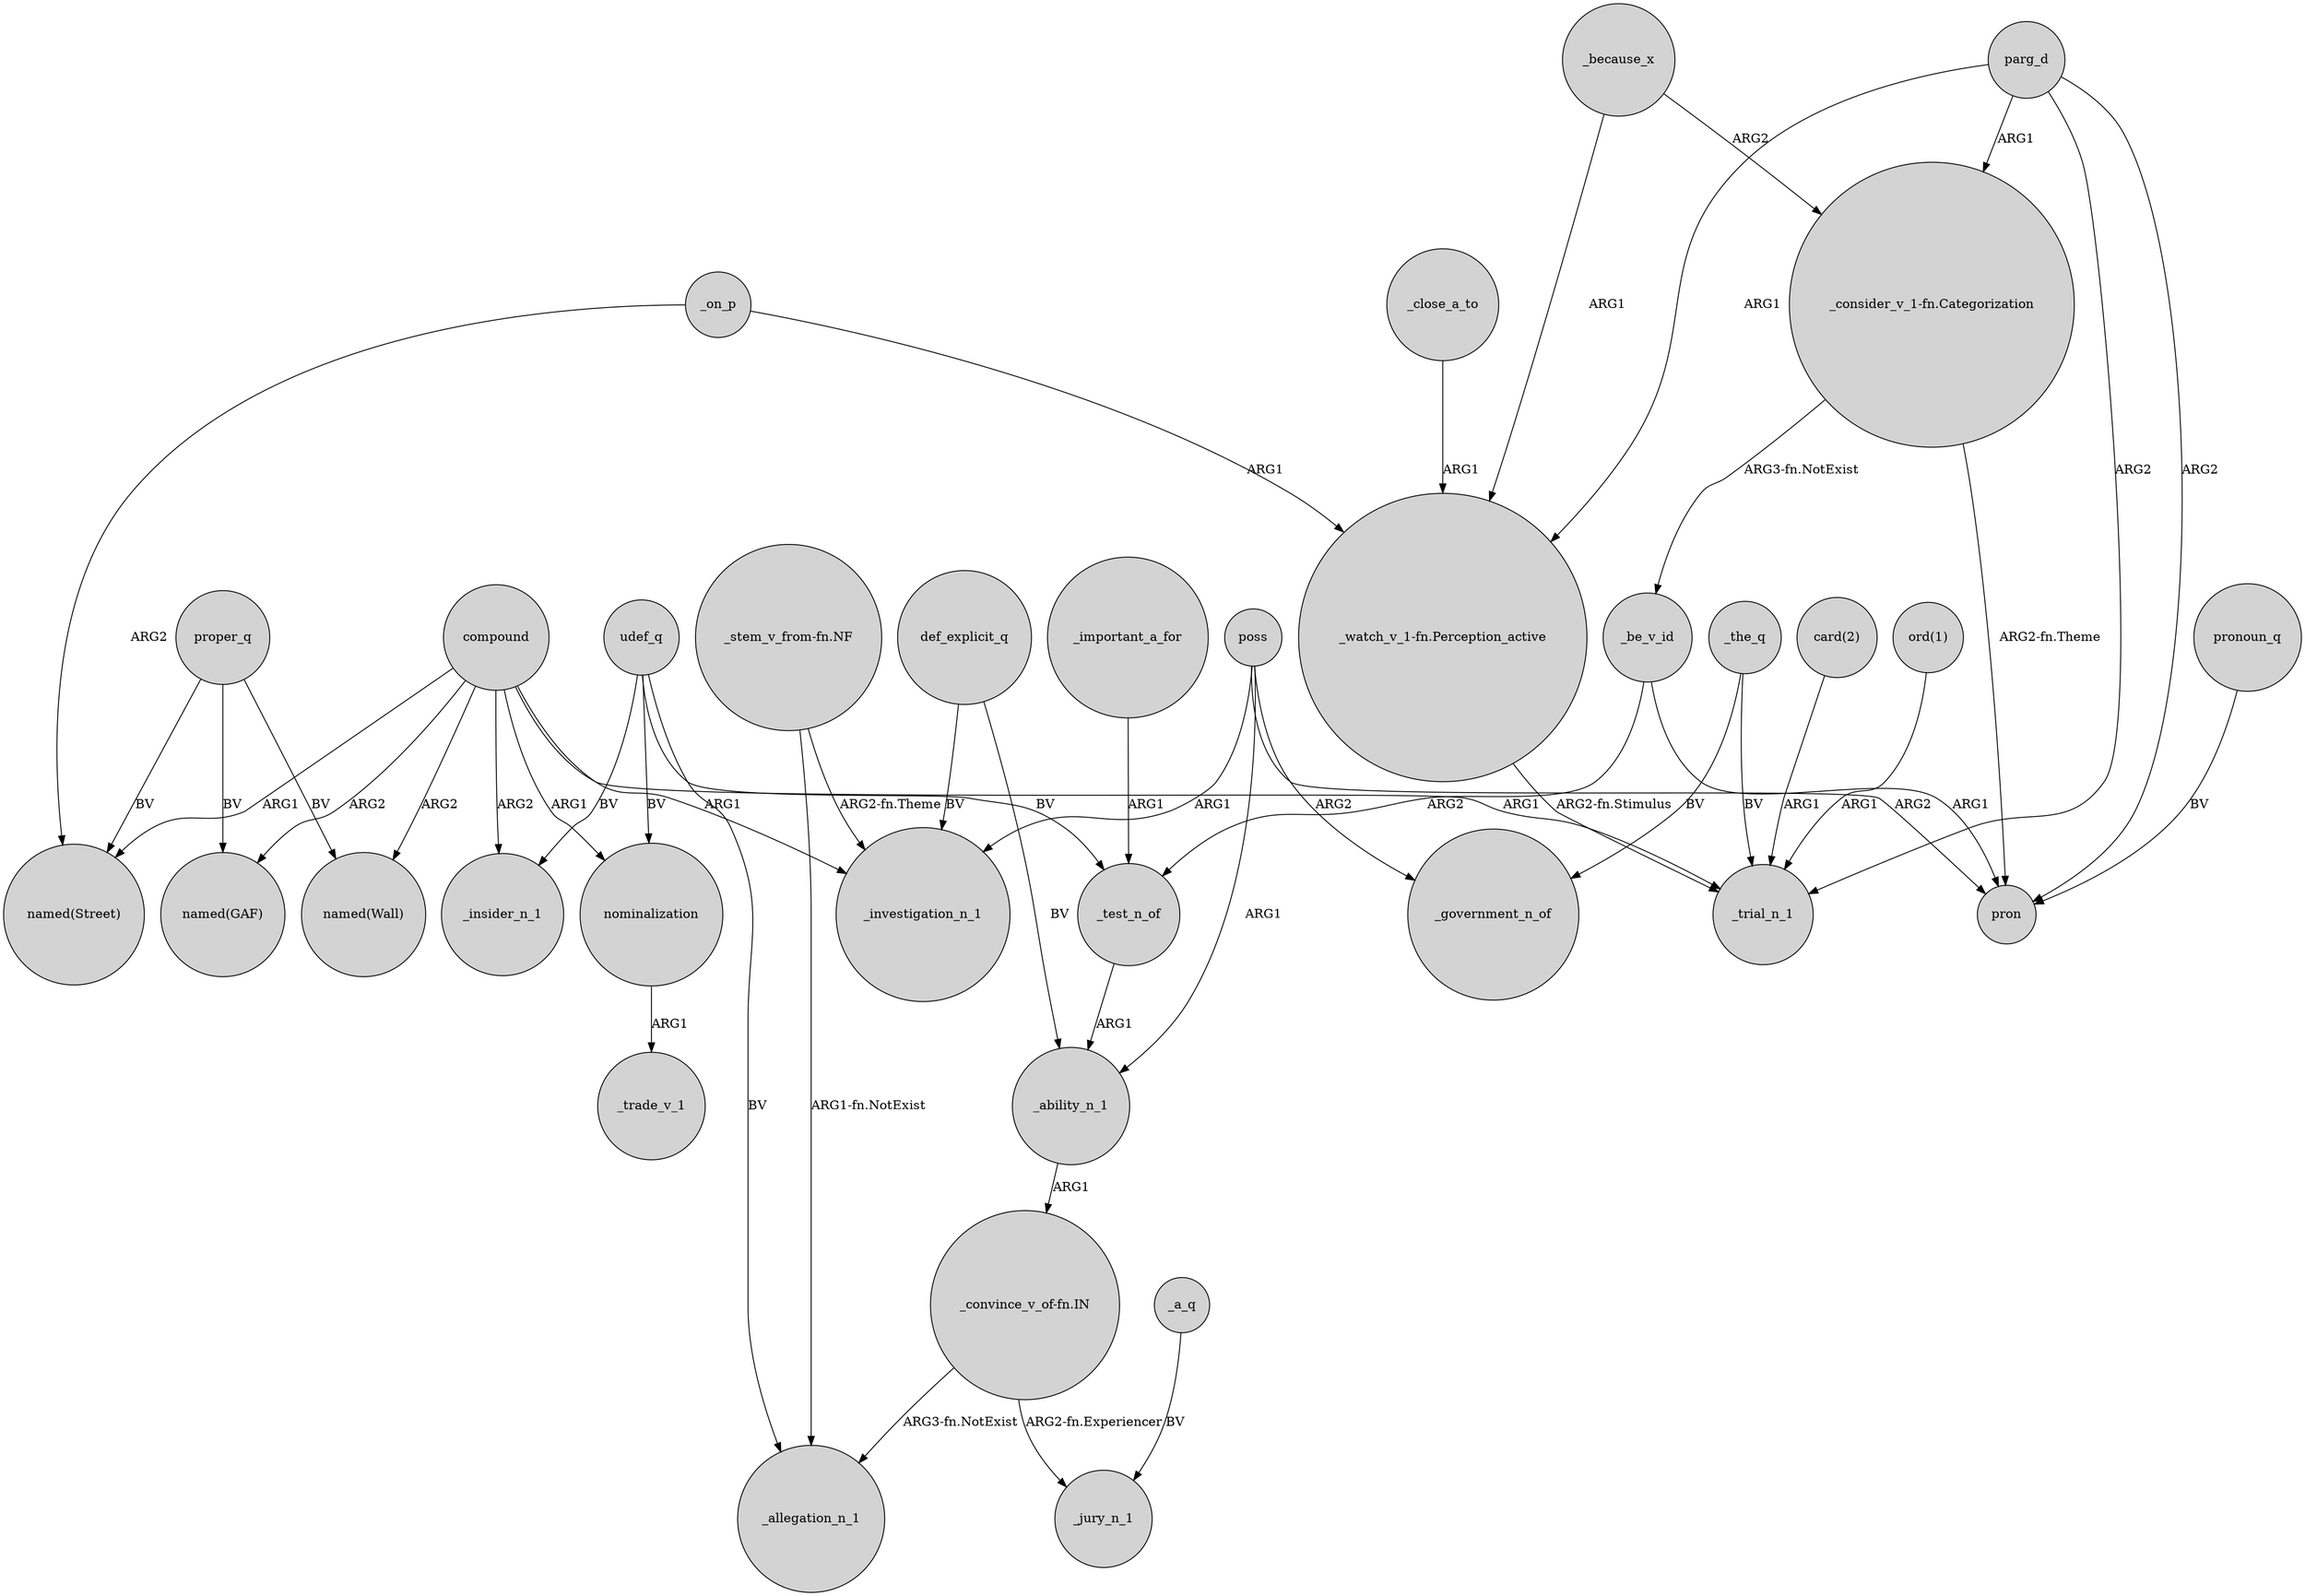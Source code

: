 digraph {
	node [shape=circle style=filled]
	compound -> "named(GAF)" [label=ARG2]
	"_consider_v_1-fn.Categorization" -> _be_v_id [label="ARG3-fn.NotExist"]
	_important_a_for -> _test_n_of [label=ARG1]
	poss -> pron [label=ARG2]
	compound -> _investigation_n_1 [label=ARG1]
	compound -> "named(Street)" [label=ARG1]
	proper_q -> "named(Wall)" [label=BV]
	_the_q -> _trial_n_1 [label=BV]
	parg_d -> "_consider_v_1-fn.Categorization" [label=ARG1]
	udef_q -> _test_n_of [label=BV]
	compound -> _insider_n_1 [label=ARG2]
	udef_q -> _insider_n_1 [label=BV]
	"ord(1)" -> _trial_n_1 [label=ARG1]
	nominalization -> _trade_v_1 [label=ARG1]
	def_explicit_q -> _investigation_n_1 [label=BV]
	_be_v_id -> pron [label=ARG1]
	_on_p -> "_watch_v_1-fn.Perception_active" [label=ARG1]
	parg_d -> pron [label=ARG2]
	proper_q -> "named(Street)" [label=BV]
	poss -> _ability_n_1 [label=ARG1]
	pronoun_q -> pron [label=BV]
	def_explicit_q -> _ability_n_1 [label=BV]
	compound -> _trial_n_1 [label=ARG1]
	compound -> "named(Wall)" [label=ARG2]
	_be_v_id -> _test_n_of [label=ARG2]
	"_convince_v_of-fn.IN" -> _jury_n_1 [label="ARG2-fn.Experiencer"]
	"_watch_v_1-fn.Perception_active" -> _trial_n_1 [label="ARG2-fn.Stimulus"]
	_test_n_of -> _ability_n_1 [label=ARG1]
	_because_x -> "_watch_v_1-fn.Perception_active" [label=ARG1]
	"_convince_v_of-fn.IN" -> _allegation_n_1 [label="ARG3-fn.NotExist"]
	"_stem_v_from-fn.NF" -> _allegation_n_1 [label="ARG1-fn.NotExist"]
	poss -> _investigation_n_1 [label=ARG1]
	_on_p -> "named(Street)" [label=ARG2]
	"_consider_v_1-fn.Categorization" -> pron [label="ARG2-fn.Theme"]
	udef_q -> nominalization [label=BV]
	parg_d -> "_watch_v_1-fn.Perception_active" [label=ARG1]
	_ability_n_1 -> "_convince_v_of-fn.IN" [label=ARG1]
	"_stem_v_from-fn.NF" -> _investigation_n_1 [label="ARG2-fn.Theme"]
	_the_q -> _government_n_of [label=BV]
	_a_q -> _jury_n_1 [label=BV]
	udef_q -> _allegation_n_1 [label=BV]
	_because_x -> "_consider_v_1-fn.Categorization" [label=ARG2]
	parg_d -> _trial_n_1 [label=ARG2]
	poss -> _government_n_of [label=ARG2]
	compound -> nominalization [label=ARG1]
	"card(2)" -> _trial_n_1 [label=ARG1]
	_close_a_to -> "_watch_v_1-fn.Perception_active" [label=ARG1]
	proper_q -> "named(GAF)" [label=BV]
}
